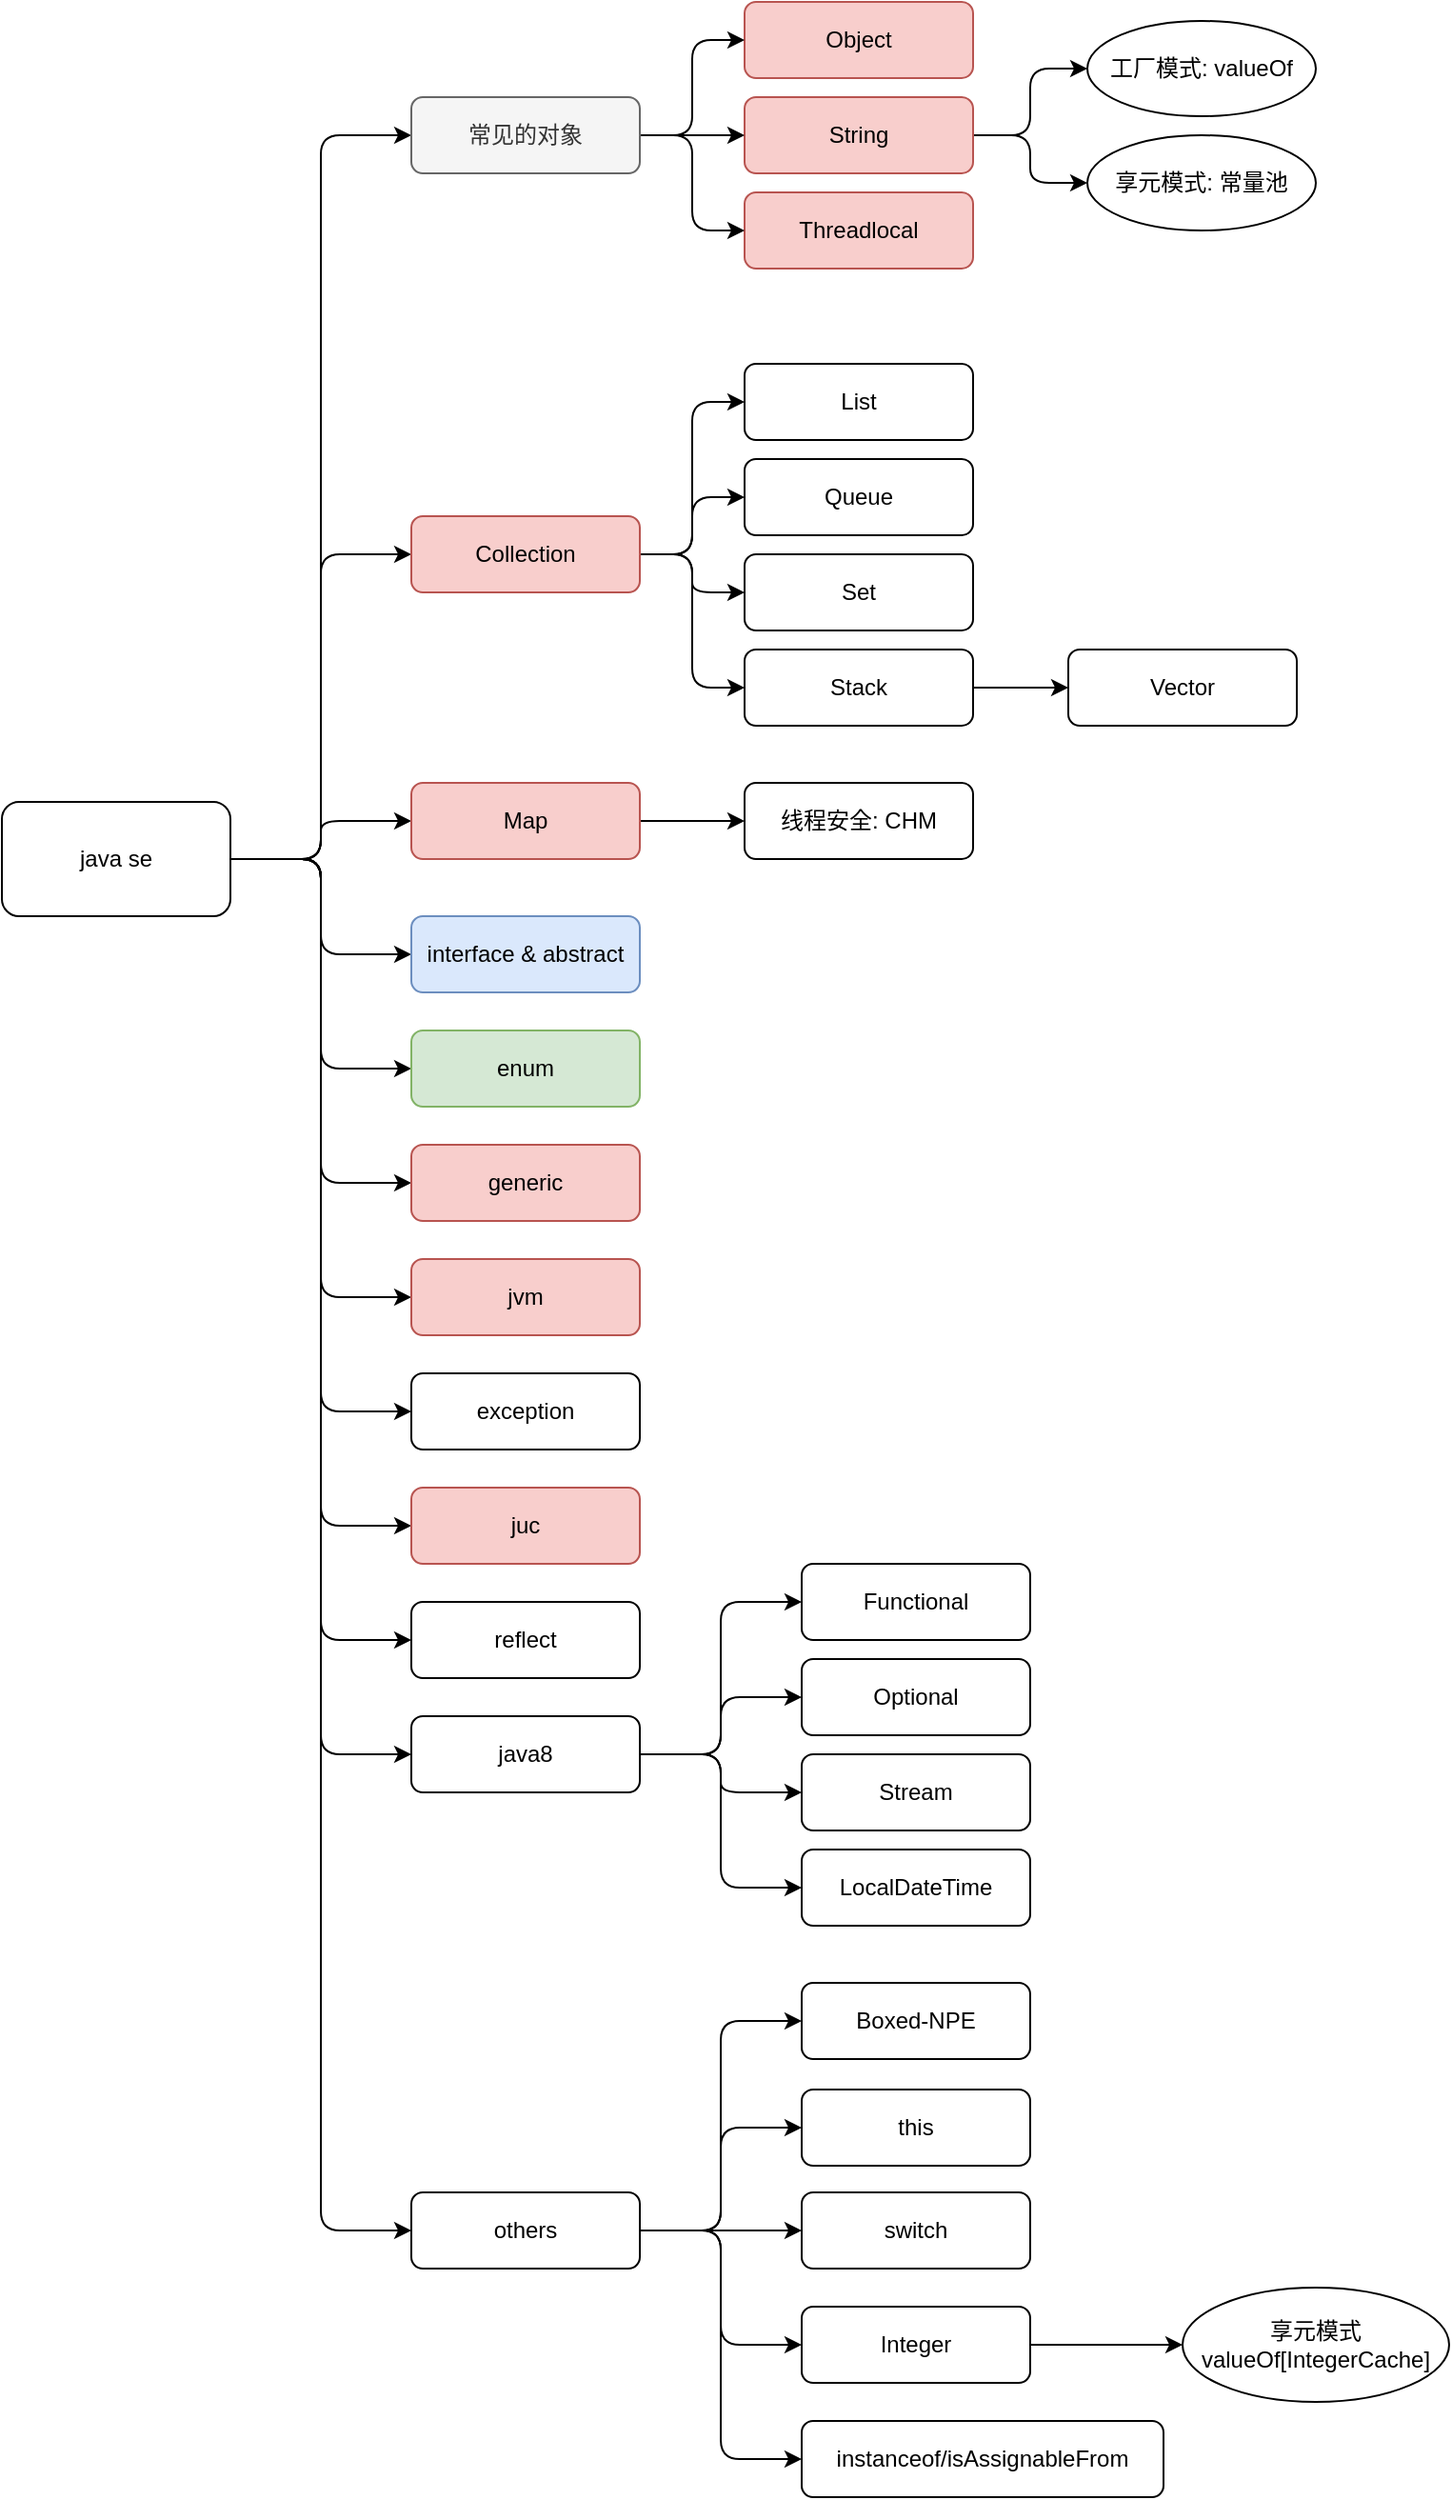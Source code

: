 <mxfile>
    <diagram id="iPyAcLDvv-DkyVi6Gf5Q" name="Page-1">
        <mxGraphModel dx="894" dy="610" grid="1" gridSize="10" guides="1" tooltips="1" connect="1" arrows="1" fold="1" page="1" pageScale="1" pageWidth="850" pageHeight="1100" background="#FFFFFF" math="0" shadow="0">
            <root>
                <mxCell id="0"/>
                <mxCell id="1" parent="0"/>
                <mxCell id="7" style="edgeStyle=orthogonalEdgeStyle;rounded=1;orthogonalLoop=1;jettySize=auto;html=1;entryX=0;entryY=0.5;entryDx=0;entryDy=0;" parent="1" source="2" target="94" edge="1">
                    <mxGeometry relative="1" as="geometry"/>
                </mxCell>
                <mxCell id="10" style="edgeStyle=orthogonalEdgeStyle;rounded=1;orthogonalLoop=1;jettySize=auto;html=1;entryX=0;entryY=0.5;entryDx=0;entryDy=0;" parent="1" source="2" target="9" edge="1">
                    <mxGeometry relative="1" as="geometry"/>
                </mxCell>
                <mxCell id="18" style="edgeStyle=orthogonalEdgeStyle;rounded=1;orthogonalLoop=1;jettySize=auto;html=1;entryX=0;entryY=0.5;entryDx=0;entryDy=0;" parent="1" source="2" target="17" edge="1">
                    <mxGeometry relative="1" as="geometry"/>
                </mxCell>
                <mxCell id="29" style="edgeStyle=orthogonalEdgeStyle;rounded=1;orthogonalLoop=1;jettySize=auto;html=1;entryX=0;entryY=0.5;entryDx=0;entryDy=0;" parent="1" source="2" target="28" edge="1">
                    <mxGeometry relative="1" as="geometry"/>
                </mxCell>
                <mxCell id="31" style="edgeStyle=orthogonalEdgeStyle;rounded=1;orthogonalLoop=1;jettySize=auto;html=1;entryX=0;entryY=0.5;entryDx=0;entryDy=0;" parent="1" source="2" target="30" edge="1">
                    <mxGeometry relative="1" as="geometry"/>
                </mxCell>
                <mxCell id="33" style="edgeStyle=orthogonalEdgeStyle;rounded=1;orthogonalLoop=1;jettySize=auto;html=1;entryX=0;entryY=0.5;entryDx=0;entryDy=0;" parent="1" source="2" target="32" edge="1">
                    <mxGeometry relative="1" as="geometry"/>
                </mxCell>
                <mxCell id="36" style="edgeStyle=orthogonalEdgeStyle;rounded=1;orthogonalLoop=1;jettySize=auto;html=1;entryX=0;entryY=0.5;entryDx=0;entryDy=0;" parent="1" source="2" target="34" edge="1">
                    <mxGeometry relative="1" as="geometry"/>
                </mxCell>
                <mxCell id="37" style="edgeStyle=orthogonalEdgeStyle;rounded=1;orthogonalLoop=1;jettySize=auto;html=1;entryX=0;entryY=0.5;entryDx=0;entryDy=0;" parent="1" source="2" target="35" edge="1">
                    <mxGeometry relative="1" as="geometry"/>
                </mxCell>
                <mxCell id="39" style="edgeStyle=orthogonalEdgeStyle;rounded=1;orthogonalLoop=1;jettySize=auto;html=1;entryX=0;entryY=0.5;entryDx=0;entryDy=0;" parent="1" source="2" target="38" edge="1">
                    <mxGeometry relative="1" as="geometry"/>
                </mxCell>
                <mxCell id="41" style="edgeStyle=orthogonalEdgeStyle;rounded=1;orthogonalLoop=1;jettySize=auto;html=1;entryX=0;entryY=0.5;entryDx=0;entryDy=0;" parent="1" source="2" target="40" edge="1">
                    <mxGeometry relative="1" as="geometry"/>
                </mxCell>
                <mxCell id="45" style="edgeStyle=orthogonalEdgeStyle;rounded=1;orthogonalLoop=1;jettySize=auto;html=1;entryX=0;entryY=0.5;entryDx=0;entryDy=0;" parent="1" source="2" target="44" edge="1">
                    <mxGeometry relative="1" as="geometry"/>
                </mxCell>
                <mxCell id="101" style="edgeStyle=orthogonalEdgeStyle;rounded=1;orthogonalLoop=1;jettySize=auto;html=1;entryX=0;entryY=0.5;entryDx=0;entryDy=0;" edge="1" parent="1" source="2" target="98">
                    <mxGeometry relative="1" as="geometry"/>
                </mxCell>
                <mxCell id="2" value="java se" style="rounded=1;whiteSpace=wrap;html=1;" parent="1" vertex="1">
                    <mxGeometry x="80" y="470" width="120" height="60" as="geometry"/>
                </mxCell>
                <mxCell id="3" value="Threadlocal" style="rounded=1;whiteSpace=wrap;html=1;fillColor=#f8cecc;strokeColor=#b85450;" parent="1" vertex="1">
                    <mxGeometry x="470" y="150" width="120" height="40" as="geometry"/>
                </mxCell>
                <mxCell id="113" value="" style="edgeStyle=orthogonalEdgeStyle;rounded=1;orthogonalLoop=1;jettySize=auto;html=1;entryX=0;entryY=0.5;entryDx=0;entryDy=0;" edge="1" parent="1" source="5" target="114">
                    <mxGeometry relative="1" as="geometry">
                        <mxPoint x="700" y="120" as="targetPoint"/>
                    </mxGeometry>
                </mxCell>
                <mxCell id="117" style="edgeStyle=orthogonalEdgeStyle;rounded=1;orthogonalLoop=1;jettySize=auto;html=1;" edge="1" parent="1" source="5" target="116">
                    <mxGeometry relative="1" as="geometry"/>
                </mxCell>
                <mxCell id="5" value="String" style="rounded=1;whiteSpace=wrap;html=1;fillColor=#f8cecc;strokeColor=#b85450;" parent="1" vertex="1">
                    <mxGeometry x="470" y="100" width="120" height="40" as="geometry"/>
                </mxCell>
                <mxCell id="6" value="Object" style="rounded=1;whiteSpace=wrap;html=1;fillColor=#f8cecc;strokeColor=#b85450;" parent="1" vertex="1">
                    <mxGeometry x="470" y="50" width="120" height="40" as="geometry"/>
                </mxCell>
                <mxCell id="12" value="" style="edgeStyle=orthogonalEdgeStyle;rounded=1;orthogonalLoop=1;jettySize=auto;html=1;entryX=0;entryY=0.5;entryDx=0;entryDy=0;" parent="1" source="9" target="11" edge="1">
                    <mxGeometry relative="1" as="geometry"/>
                </mxCell>
                <mxCell id="14" style="edgeStyle=orthogonalEdgeStyle;rounded=1;orthogonalLoop=1;jettySize=auto;html=1;" parent="1" source="9" target="13" edge="1">
                    <mxGeometry relative="1" as="geometry"/>
                </mxCell>
                <mxCell id="16" style="edgeStyle=orthogonalEdgeStyle;rounded=1;orthogonalLoop=1;jettySize=auto;html=1;entryX=0;entryY=0.5;entryDx=0;entryDy=0;" parent="1" source="9" target="15" edge="1">
                    <mxGeometry relative="1" as="geometry"/>
                </mxCell>
                <mxCell id="23" style="edgeStyle=orthogonalEdgeStyle;rounded=1;orthogonalLoop=1;jettySize=auto;html=1;entryX=0;entryY=0.5;entryDx=0;entryDy=0;" parent="1" source="9" target="21" edge="1">
                    <mxGeometry relative="1" as="geometry"/>
                </mxCell>
                <mxCell id="9" value="Collection" style="rounded=1;whiteSpace=wrap;html=1;fillColor=#f8cecc;strokeColor=#b85450;" parent="1" vertex="1">
                    <mxGeometry x="295" y="320" width="120" height="40" as="geometry"/>
                </mxCell>
                <mxCell id="11" value="List" style="rounded=1;whiteSpace=wrap;html=1;" parent="1" vertex="1">
                    <mxGeometry x="470" y="240" width="120" height="40" as="geometry"/>
                </mxCell>
                <mxCell id="13" value="Queue" style="rounded=1;whiteSpace=wrap;html=1;" parent="1" vertex="1">
                    <mxGeometry x="470" y="290" width="120" height="40" as="geometry"/>
                </mxCell>
                <mxCell id="15" value="Set" style="rounded=1;whiteSpace=wrap;html=1;" parent="1" vertex="1">
                    <mxGeometry x="470" y="340" width="120" height="40" as="geometry"/>
                </mxCell>
                <mxCell id="27" value="" style="edgeStyle=orthogonalEdgeStyle;rounded=1;orthogonalLoop=1;jettySize=auto;html=1;" parent="1" source="17" target="26" edge="1">
                    <mxGeometry relative="1" as="geometry"/>
                </mxCell>
                <mxCell id="17" value="Map" style="rounded=1;whiteSpace=wrap;html=1;fillColor=#f8cecc;strokeColor=#b85450;" parent="1" vertex="1">
                    <mxGeometry x="295" y="460" width="120" height="40" as="geometry"/>
                </mxCell>
                <mxCell id="25" value="" style="edgeStyle=orthogonalEdgeStyle;rounded=1;orthogonalLoop=1;jettySize=auto;html=1;" parent="1" source="21" target="24" edge="1">
                    <mxGeometry relative="1" as="geometry"/>
                </mxCell>
                <mxCell id="21" value="Stack" style="rounded=1;whiteSpace=wrap;html=1;" parent="1" vertex="1">
                    <mxGeometry x="470" y="390" width="120" height="40" as="geometry"/>
                </mxCell>
                <mxCell id="24" value="Vector" style="rounded=1;whiteSpace=wrap;html=1;" parent="1" vertex="1">
                    <mxGeometry x="640" y="390" width="120" height="40" as="geometry"/>
                </mxCell>
                <mxCell id="26" value="线程安全: CHM" style="rounded=1;whiteSpace=wrap;html=1;" parent="1" vertex="1">
                    <mxGeometry x="470" y="460" width="120" height="40" as="geometry"/>
                </mxCell>
                <mxCell id="28" value="interface &amp;amp; abstract" style="rounded=1;whiteSpace=wrap;html=1;fillColor=#dae8fc;strokeColor=#6c8ebf;" parent="1" vertex="1">
                    <mxGeometry x="295" y="530" width="120" height="40" as="geometry"/>
                </mxCell>
                <mxCell id="30" value="enum" style="rounded=1;whiteSpace=wrap;html=1;fillColor=#d5e8d4;strokeColor=#82b366;" parent="1" vertex="1">
                    <mxGeometry x="295" y="590" width="120" height="40" as="geometry"/>
                </mxCell>
                <mxCell id="32" value="generic" style="rounded=1;whiteSpace=wrap;html=1;fillColor=#f8cecc;strokeColor=#b85450;" parent="1" vertex="1">
                    <mxGeometry x="295" y="650" width="120" height="40" as="geometry"/>
                </mxCell>
                <mxCell id="34" value="exception" style="rounded=1;whiteSpace=wrap;html=1;" parent="1" vertex="1">
                    <mxGeometry x="295" y="770" width="120" height="40" as="geometry"/>
                </mxCell>
                <mxCell id="35" value="jvm" style="rounded=1;whiteSpace=wrap;html=1;fillColor=#f8cecc;strokeColor=#b85450;" parent="1" vertex="1">
                    <mxGeometry x="295" y="710" width="120" height="40" as="geometry"/>
                </mxCell>
                <mxCell id="38" value="juc" style="rounded=1;whiteSpace=wrap;html=1;fillColor=#f8cecc;strokeColor=#b85450;" parent="1" vertex="1">
                    <mxGeometry x="295" y="830" width="120" height="40" as="geometry"/>
                </mxCell>
                <mxCell id="40" value="reflect" style="rounded=1;whiteSpace=wrap;html=1;" parent="1" vertex="1">
                    <mxGeometry x="295" y="890" width="120" height="40" as="geometry"/>
                </mxCell>
                <mxCell id="49" value="" style="edgeStyle=orthogonalEdgeStyle;rounded=1;orthogonalLoop=1;jettySize=auto;html=1;" parent="1" source="44" target="48" edge="1">
                    <mxGeometry relative="1" as="geometry"/>
                </mxCell>
                <mxCell id="53" style="edgeStyle=orthogonalEdgeStyle;rounded=1;orthogonalLoop=1;jettySize=auto;html=1;entryX=0;entryY=0.5;entryDx=0;entryDy=0;" parent="1" source="44" target="52" edge="1">
                    <mxGeometry relative="1" as="geometry"/>
                </mxCell>
                <mxCell id="54" style="edgeStyle=orthogonalEdgeStyle;rounded=1;orthogonalLoop=1;jettySize=auto;html=1;entryX=0;entryY=0.5;entryDx=0;entryDy=0;" parent="1" source="44" target="50" edge="1">
                    <mxGeometry relative="1" as="geometry"/>
                </mxCell>
                <mxCell id="55" style="edgeStyle=orthogonalEdgeStyle;rounded=1;orthogonalLoop=1;jettySize=auto;html=1;entryX=0;entryY=0.5;entryDx=0;entryDy=0;" parent="1" source="44" target="51" edge="1">
                    <mxGeometry relative="1" as="geometry"/>
                </mxCell>
                <mxCell id="44" value="java8" style="rounded=1;whiteSpace=wrap;html=1;" parent="1" vertex="1">
                    <mxGeometry x="295" y="950" width="120" height="40" as="geometry"/>
                </mxCell>
                <mxCell id="48" value="Stream" style="rounded=1;whiteSpace=wrap;html=1;" parent="1" vertex="1">
                    <mxGeometry x="500" y="970" width="120" height="40" as="geometry"/>
                </mxCell>
                <mxCell id="50" value="Optional" style="rounded=1;whiteSpace=wrap;html=1;" parent="1" vertex="1">
                    <mxGeometry x="500" y="920" width="120" height="40" as="geometry"/>
                </mxCell>
                <mxCell id="51" value="LocalDateTime" style="rounded=1;whiteSpace=wrap;html=1;" parent="1" vertex="1">
                    <mxGeometry x="500" y="1020" width="120" height="40" as="geometry"/>
                </mxCell>
                <mxCell id="52" value="Functional" style="rounded=1;whiteSpace=wrap;html=1;" parent="1" vertex="1">
                    <mxGeometry x="500" y="870" width="120" height="40" as="geometry"/>
                </mxCell>
                <mxCell id="95" style="edgeStyle=orthogonalEdgeStyle;rounded=1;orthogonalLoop=1;jettySize=auto;html=1;entryX=0;entryY=0.5;entryDx=0;entryDy=0;" edge="1" parent="1" source="94" target="6">
                    <mxGeometry relative="1" as="geometry"/>
                </mxCell>
                <mxCell id="96" style="edgeStyle=orthogonalEdgeStyle;rounded=1;orthogonalLoop=1;jettySize=auto;html=1;entryX=0;entryY=0.5;entryDx=0;entryDy=0;" edge="1" parent="1" source="94" target="5">
                    <mxGeometry relative="1" as="geometry"/>
                </mxCell>
                <mxCell id="97" style="edgeStyle=orthogonalEdgeStyle;rounded=1;orthogonalLoop=1;jettySize=auto;html=1;entryX=0;entryY=0.5;entryDx=0;entryDy=0;" edge="1" parent="1" source="94" target="3">
                    <mxGeometry relative="1" as="geometry"/>
                </mxCell>
                <mxCell id="94" value="常见的对象" style="rounded=1;whiteSpace=wrap;html=1;fillColor=#f5f5f5;strokeColor=#666666;fontColor=#333333;" vertex="1" parent="1">
                    <mxGeometry x="295" y="100" width="120" height="40" as="geometry"/>
                </mxCell>
                <mxCell id="100" value="" style="edgeStyle=orthogonalEdgeStyle;rounded=1;orthogonalLoop=1;jettySize=auto;html=1;entryX=0;entryY=0.5;entryDx=0;entryDy=0;" edge="1" parent="1" source="98" target="99">
                    <mxGeometry relative="1" as="geometry"/>
                </mxCell>
                <mxCell id="103" style="edgeStyle=orthogonalEdgeStyle;rounded=1;orthogonalLoop=1;jettySize=auto;html=1;entryX=0;entryY=0.5;entryDx=0;entryDy=0;" edge="1" parent="1" source="98" target="102">
                    <mxGeometry relative="1" as="geometry"/>
                </mxCell>
                <mxCell id="105" style="edgeStyle=orthogonalEdgeStyle;rounded=1;orthogonalLoop=1;jettySize=auto;html=1;entryX=0;entryY=0.5;entryDx=0;entryDy=0;" edge="1" parent="1" source="98" target="104">
                    <mxGeometry relative="1" as="geometry"/>
                </mxCell>
                <mxCell id="107" style="edgeStyle=orthogonalEdgeStyle;rounded=1;orthogonalLoop=1;jettySize=auto;html=1;" edge="1" parent="1" source="98" target="106">
                    <mxGeometry relative="1" as="geometry"/>
                </mxCell>
                <mxCell id="109" style="edgeStyle=orthogonalEdgeStyle;rounded=1;orthogonalLoop=1;jettySize=auto;html=1;entryX=0;entryY=0.5;entryDx=0;entryDy=0;" edge="1" parent="1" source="98" target="108">
                    <mxGeometry relative="1" as="geometry"/>
                </mxCell>
                <mxCell id="98" value="others" style="rounded=1;whiteSpace=wrap;html=1;" vertex="1" parent="1">
                    <mxGeometry x="295" y="1200" width="120" height="40" as="geometry"/>
                </mxCell>
                <mxCell id="99" value="Boxed-NPE" style="rounded=1;whiteSpace=wrap;html=1;" vertex="1" parent="1">
                    <mxGeometry x="500" y="1090" width="120" height="40" as="geometry"/>
                </mxCell>
                <mxCell id="102" value="this" style="rounded=1;whiteSpace=wrap;html=1;" vertex="1" parent="1">
                    <mxGeometry x="500" y="1146" width="120" height="40" as="geometry"/>
                </mxCell>
                <mxCell id="104" value="instanceof/isAssignableFrom" style="rounded=1;whiteSpace=wrap;html=1;" vertex="1" parent="1">
                    <mxGeometry x="500" y="1320" width="190" height="40" as="geometry"/>
                </mxCell>
                <mxCell id="106" value="switch" style="rounded=1;whiteSpace=wrap;html=1;" vertex="1" parent="1">
                    <mxGeometry x="500" y="1200" width="120" height="40" as="geometry"/>
                </mxCell>
                <mxCell id="111" value="" style="edgeStyle=orthogonalEdgeStyle;rounded=1;orthogonalLoop=1;jettySize=auto;html=1;" edge="1" parent="1" source="108" target="110">
                    <mxGeometry relative="1" as="geometry"/>
                </mxCell>
                <mxCell id="108" value="Integer" style="rounded=1;whiteSpace=wrap;html=1;" vertex="1" parent="1">
                    <mxGeometry x="500" y="1260" width="120" height="40" as="geometry"/>
                </mxCell>
                <mxCell id="110" value="享元模式&lt;br&gt;valueOf[IntegerCache]" style="ellipse;whiteSpace=wrap;html=1;rounded=1;" vertex="1" parent="1">
                    <mxGeometry x="700" y="1250" width="140" height="60" as="geometry"/>
                </mxCell>
                <mxCell id="114" value="工厂模式: valueOf" style="ellipse;whiteSpace=wrap;html=1;rounded=1;" vertex="1" parent="1">
                    <mxGeometry x="650" y="60" width="120" height="50" as="geometry"/>
                </mxCell>
                <mxCell id="116" value="享元模式: 常量池" style="ellipse;whiteSpace=wrap;html=1;rounded=1;" vertex="1" parent="1">
                    <mxGeometry x="650" y="120" width="120" height="50" as="geometry"/>
                </mxCell>
            </root>
        </mxGraphModel>
    </diagram>
</mxfile>
